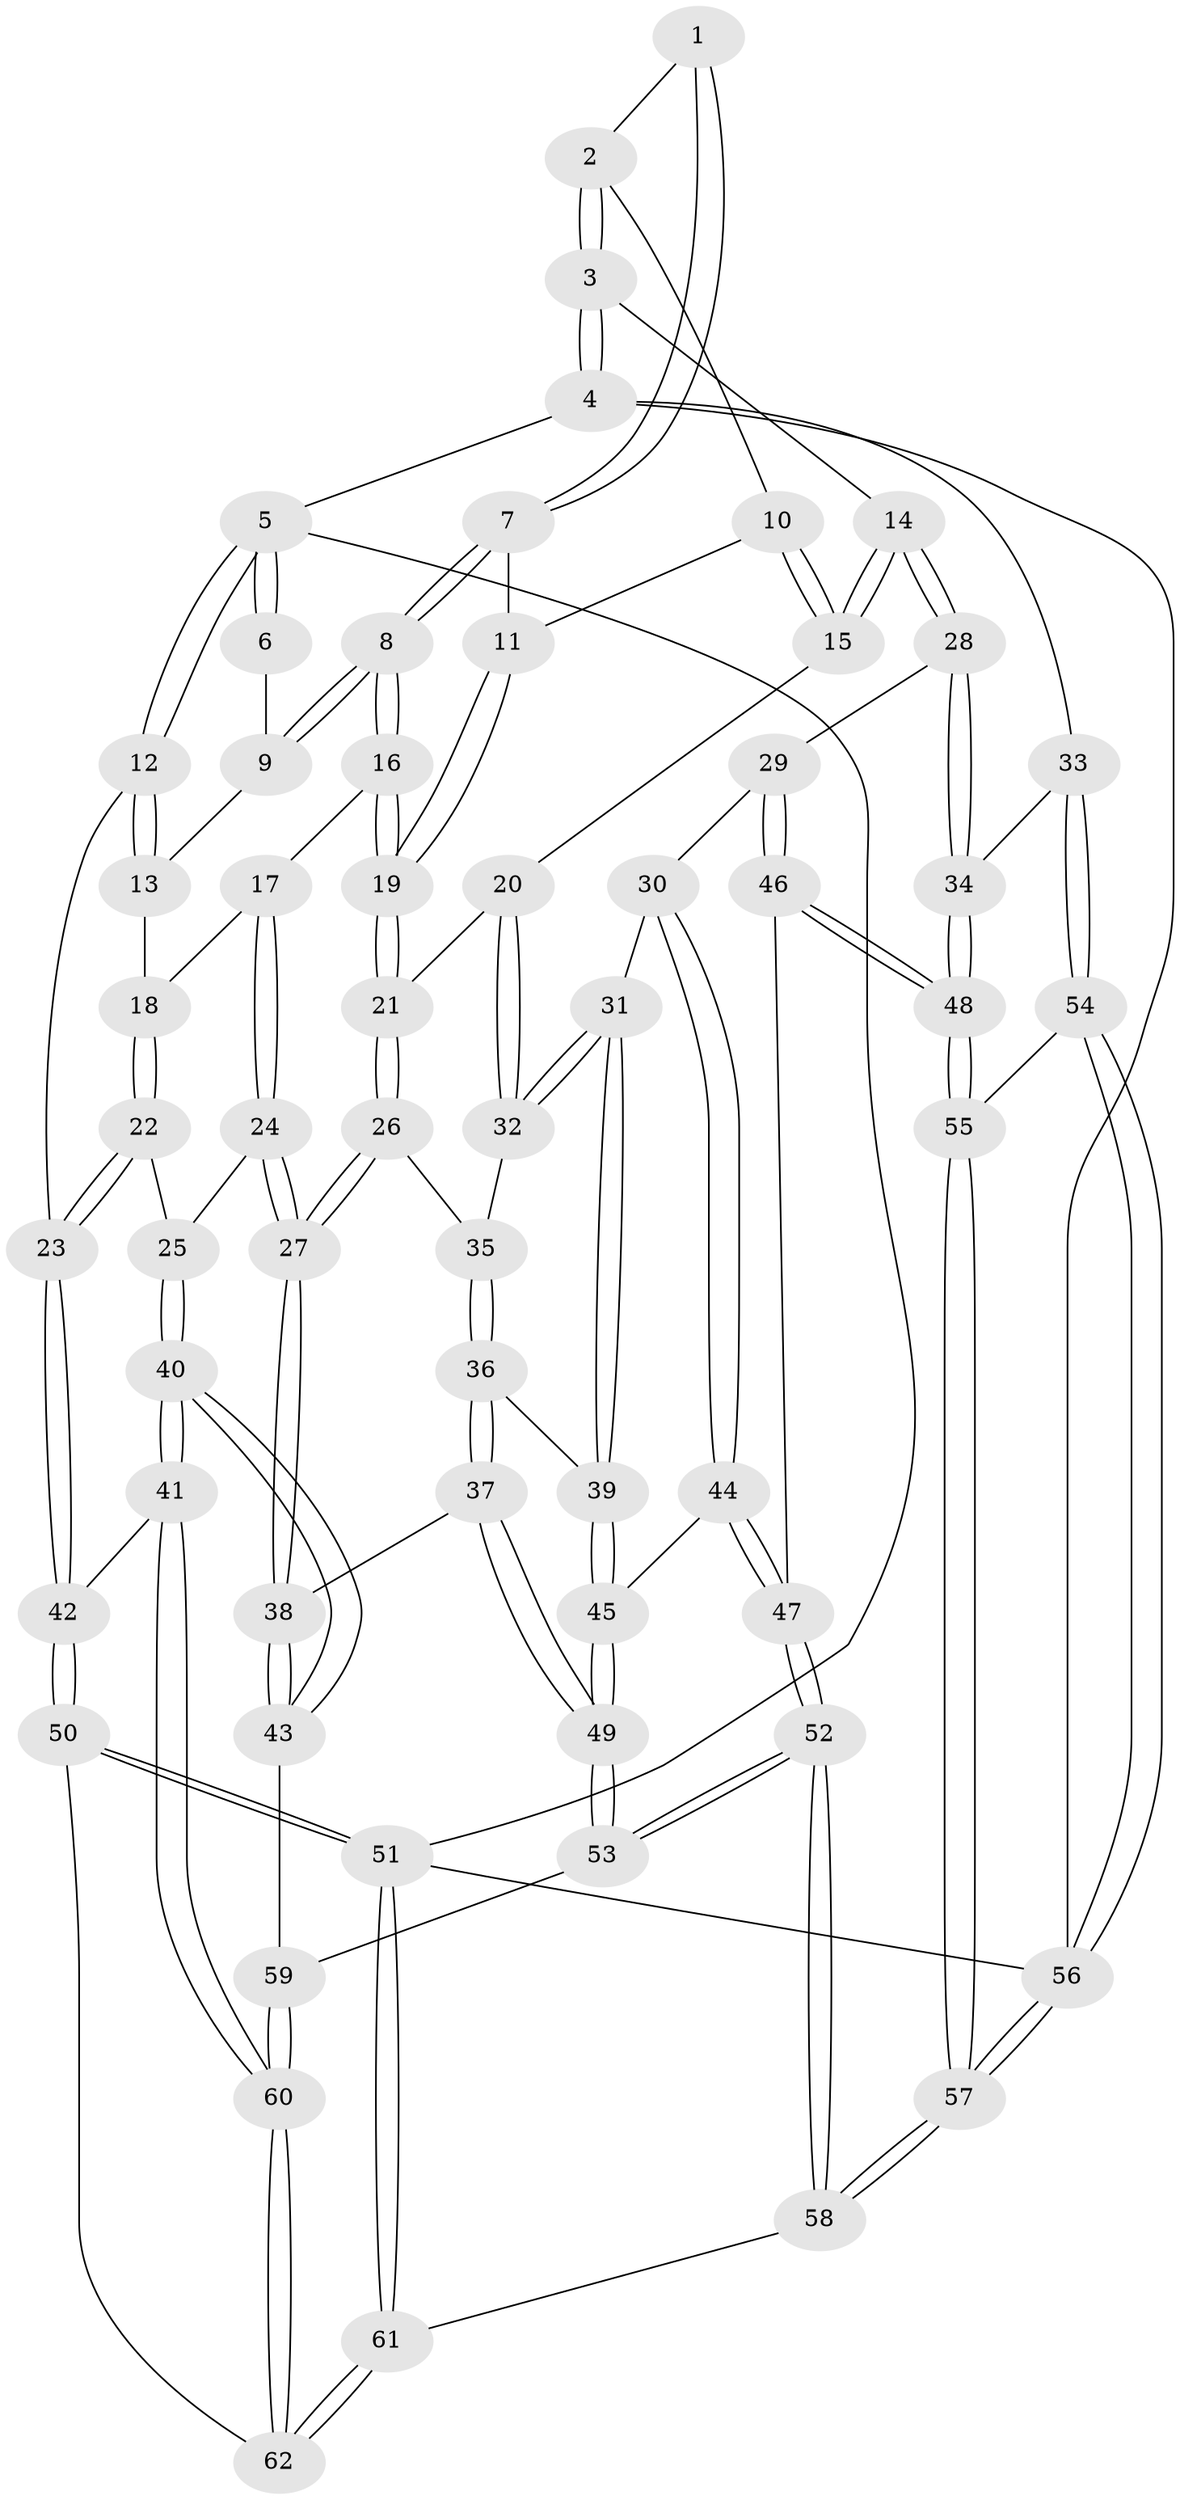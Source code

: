 // Generated by graph-tools (version 1.1) at 2025/11/02/27/25 16:11:56]
// undirected, 62 vertices, 152 edges
graph export_dot {
graph [start="1"]
  node [color=gray90,style=filled];
  1 [pos="+0.3027114727666774+0"];
  2 [pos="+0.6754856063569173+0"];
  3 [pos="+1+0"];
  4 [pos="+1+0"];
  5 [pos="+0+0"];
  6 [pos="+0.30022785274372044+0"];
  7 [pos="+0.3346493027923256+0"];
  8 [pos="+0.2704206884662304+0.19167659622815827"];
  9 [pos="+0.13533593952657078+0.1251652864843661"];
  10 [pos="+0.5235856708144883+0.1535581604619798"];
  11 [pos="+0.47670243640453097+0.153344529900441"];
  12 [pos="+0+0.13013168872065228"];
  13 [pos="+0.0837555549852132+0.17206470492932402"];
  14 [pos="+0.7777346623638923+0.21470838141371404"];
  15 [pos="+0.7652078909364417+0.2186614524626807"];
  16 [pos="+0.26879470942871003+0.27935551485414045"];
  17 [pos="+0.20904136162285905+0.3078009861658571"];
  18 [pos="+0.200040611979942+0.3070524647989618"];
  19 [pos="+0.4019477979890116+0.312196019295571"];
  20 [pos="+0.6697400385239618+0.30813902849614044"];
  21 [pos="+0.4042433632189505+0.315848345761575"];
  22 [pos="+0.08206898261643733+0.3745650124944825"];
  23 [pos="+0+0.3943380859271151"];
  24 [pos="+0.23537988145378708+0.44640401074874486"];
  25 [pos="+0.14075294817212877+0.4891252668893027"];
  26 [pos="+0.41587380419916664+0.37402873800472136"];
  27 [pos="+0.27979247433440263+0.4936771552656692"];
  28 [pos="+0.8720819541724016+0.45576608078934405"];
  29 [pos="+0.7732896316398113+0.5266318455435607"];
  30 [pos="+0.7186636612026264+0.5272536806067613"];
  31 [pos="+0.6408003084181092+0.5086049345061305"];
  32 [pos="+0.6201367675794052+0.4098217230879919"];
  33 [pos="+1+0.5378286581396052"];
  34 [pos="+0.9263094760143025+0.4861390241594971"];
  35 [pos="+0.45703995906723743+0.4320225738911485"];
  36 [pos="+0.4629615938807863+0.5598465450432564"];
  37 [pos="+0.3771457759109751+0.6478683963248704"];
  38 [pos="+0.2964282264660256+0.6277014999776542"];
  39 [pos="+0.5795296092584344+0.5694689647932493"];
  40 [pos="+0.08439236816248154+0.6973403459734971"];
  41 [pos="+0.05883445375912292+0.7125619841213977"];
  42 [pos="+0+0.699998506573658"];
  43 [pos="+0.12238930616240568+0.6867211466978145"];
  44 [pos="+0.6578500886921615+0.6903869726076857"];
  45 [pos="+0.6172092901387739+0.6514930506415944"];
  46 [pos="+0.7670455984644136+0.6684612139632267"];
  47 [pos="+0.6616612661839852+0.6960211926824424"];
  48 [pos="+0.8372723804251481+0.712737395135361"];
  49 [pos="+0.42537738421633997+0.7414617728347163"];
  50 [pos="+0+0.8227281201336104"];
  51 [pos="+0+1"];
  52 [pos="+0.607839276326763+0.943514232857862"];
  53 [pos="+0.435139935573417+0.7763924027170548"];
  54 [pos="+1+0.6573374982096835"];
  55 [pos="+0.870241333702078+0.7659588767213983"];
  56 [pos="+1+1"];
  57 [pos="+0.7283891172085517+1"];
  58 [pos="+0.6874172516894969+1"];
  59 [pos="+0.3468780805122101+0.8351427615633034"];
  60 [pos="+0.21889820735518023+0.9489174638209805"];
  61 [pos="+0.26663834488214455+1"];
  62 [pos="+0.231140365692286+1"];
  1 -- 2;
  1 -- 7;
  1 -- 7;
  2 -- 3;
  2 -- 3;
  2 -- 10;
  3 -- 4;
  3 -- 4;
  3 -- 14;
  4 -- 5;
  4 -- 33;
  4 -- 56;
  5 -- 6;
  5 -- 6;
  5 -- 12;
  5 -- 12;
  5 -- 51;
  6 -- 9;
  7 -- 8;
  7 -- 8;
  7 -- 11;
  8 -- 9;
  8 -- 9;
  8 -- 16;
  8 -- 16;
  9 -- 13;
  10 -- 11;
  10 -- 15;
  10 -- 15;
  11 -- 19;
  11 -- 19;
  12 -- 13;
  12 -- 13;
  12 -- 23;
  13 -- 18;
  14 -- 15;
  14 -- 15;
  14 -- 28;
  14 -- 28;
  15 -- 20;
  16 -- 17;
  16 -- 19;
  16 -- 19;
  17 -- 18;
  17 -- 24;
  17 -- 24;
  18 -- 22;
  18 -- 22;
  19 -- 21;
  19 -- 21;
  20 -- 21;
  20 -- 32;
  20 -- 32;
  21 -- 26;
  21 -- 26;
  22 -- 23;
  22 -- 23;
  22 -- 25;
  23 -- 42;
  23 -- 42;
  24 -- 25;
  24 -- 27;
  24 -- 27;
  25 -- 40;
  25 -- 40;
  26 -- 27;
  26 -- 27;
  26 -- 35;
  27 -- 38;
  27 -- 38;
  28 -- 29;
  28 -- 34;
  28 -- 34;
  29 -- 30;
  29 -- 46;
  29 -- 46;
  30 -- 31;
  30 -- 44;
  30 -- 44;
  31 -- 32;
  31 -- 32;
  31 -- 39;
  31 -- 39;
  32 -- 35;
  33 -- 34;
  33 -- 54;
  33 -- 54;
  34 -- 48;
  34 -- 48;
  35 -- 36;
  35 -- 36;
  36 -- 37;
  36 -- 37;
  36 -- 39;
  37 -- 38;
  37 -- 49;
  37 -- 49;
  38 -- 43;
  38 -- 43;
  39 -- 45;
  39 -- 45;
  40 -- 41;
  40 -- 41;
  40 -- 43;
  40 -- 43;
  41 -- 42;
  41 -- 60;
  41 -- 60;
  42 -- 50;
  42 -- 50;
  43 -- 59;
  44 -- 45;
  44 -- 47;
  44 -- 47;
  45 -- 49;
  45 -- 49;
  46 -- 47;
  46 -- 48;
  46 -- 48;
  47 -- 52;
  47 -- 52;
  48 -- 55;
  48 -- 55;
  49 -- 53;
  49 -- 53;
  50 -- 51;
  50 -- 51;
  50 -- 62;
  51 -- 61;
  51 -- 61;
  51 -- 56;
  52 -- 53;
  52 -- 53;
  52 -- 58;
  52 -- 58;
  53 -- 59;
  54 -- 55;
  54 -- 56;
  54 -- 56;
  55 -- 57;
  55 -- 57;
  56 -- 57;
  56 -- 57;
  57 -- 58;
  57 -- 58;
  58 -- 61;
  59 -- 60;
  59 -- 60;
  60 -- 62;
  60 -- 62;
  61 -- 62;
  61 -- 62;
}
